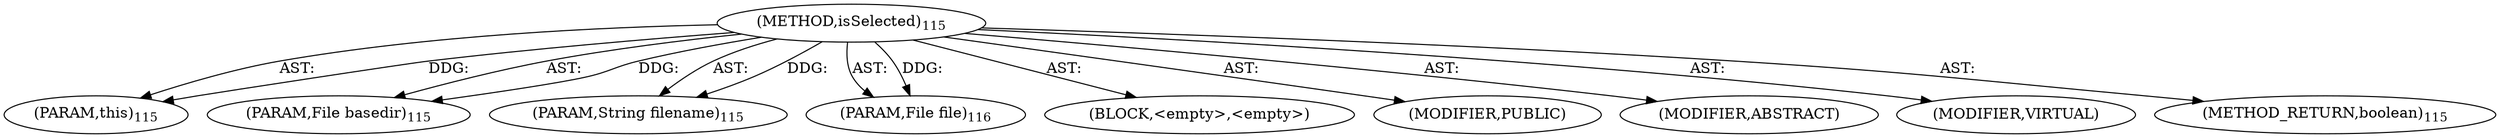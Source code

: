 digraph "isSelected" {  
"111669149699" [label = <(METHOD,isSelected)<SUB>115</SUB>> ]
"115964116996" [label = <(PARAM,this)<SUB>115</SUB>> ]
"115964116997" [label = <(PARAM,File basedir)<SUB>115</SUB>> ]
"115964116998" [label = <(PARAM,String filename)<SUB>115</SUB>> ]
"115964116999" [label = <(PARAM,File file)<SUB>116</SUB>> ]
"25769803779" [label = <(BLOCK,&lt;empty&gt;,&lt;empty&gt;)> ]
"133143986183" [label = <(MODIFIER,PUBLIC)> ]
"133143986184" [label = <(MODIFIER,ABSTRACT)> ]
"133143986185" [label = <(MODIFIER,VIRTUAL)> ]
"128849018883" [label = <(METHOD_RETURN,boolean)<SUB>115</SUB>> ]
  "111669149699" -> "115964116996"  [ label = "AST: "] 
  "111669149699" -> "115964116997"  [ label = "AST: "] 
  "111669149699" -> "115964116998"  [ label = "AST: "] 
  "111669149699" -> "115964116999"  [ label = "AST: "] 
  "111669149699" -> "25769803779"  [ label = "AST: "] 
  "111669149699" -> "133143986183"  [ label = "AST: "] 
  "111669149699" -> "133143986184"  [ label = "AST: "] 
  "111669149699" -> "133143986185"  [ label = "AST: "] 
  "111669149699" -> "128849018883"  [ label = "AST: "] 
  "111669149699" -> "115964116996"  [ label = "DDG: "] 
  "111669149699" -> "115964116997"  [ label = "DDG: "] 
  "111669149699" -> "115964116998"  [ label = "DDG: "] 
  "111669149699" -> "115964116999"  [ label = "DDG: "] 
}
